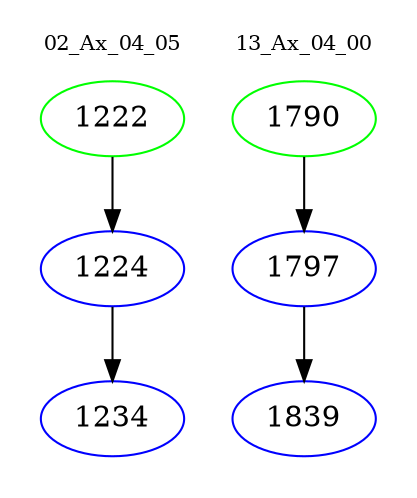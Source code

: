 digraph{
subgraph cluster_0 {
color = white
label = "02_Ax_04_05";
fontsize=10;
T0_1222 [label="1222", color="green"]
T0_1222 -> T0_1224 [color="black"]
T0_1224 [label="1224", color="blue"]
T0_1224 -> T0_1234 [color="black"]
T0_1234 [label="1234", color="blue"]
}
subgraph cluster_1 {
color = white
label = "13_Ax_04_00";
fontsize=10;
T1_1790 [label="1790", color="green"]
T1_1790 -> T1_1797 [color="black"]
T1_1797 [label="1797", color="blue"]
T1_1797 -> T1_1839 [color="black"]
T1_1839 [label="1839", color="blue"]
}
}
